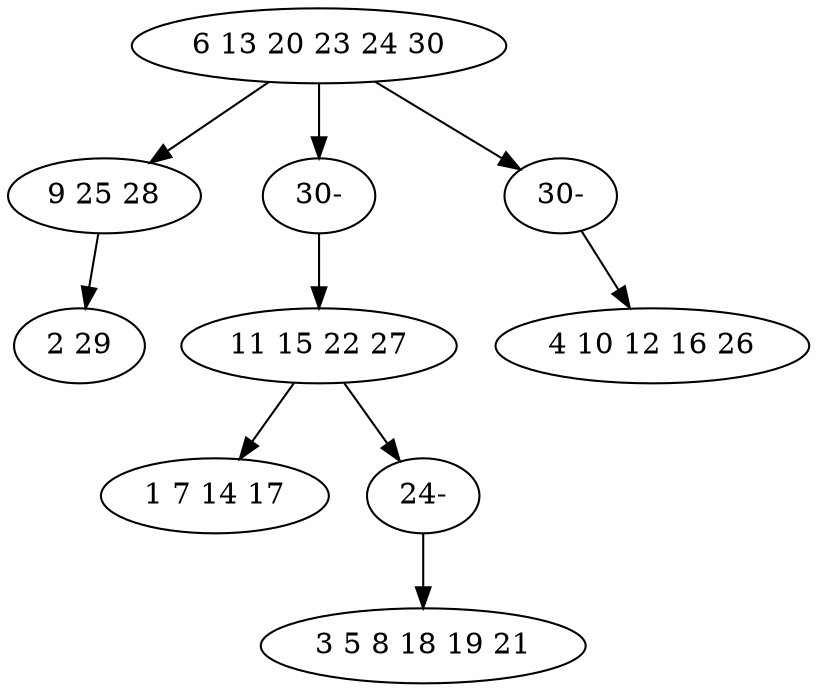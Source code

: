 digraph true_tree {
	"0" -> "1"
	"0" -> "8"
	"1" -> "3"
	"2" -> "4"
	"2" -> "9"
	"0" -> "7"
	"7" -> "6"
	"8" -> "2"
	"9" -> "5"
	"0" [label="6 13 20 23 24 30"];
	"1" [label="9 25 28"];
	"2" [label="11 15 22 27"];
	"3" [label="2 29"];
	"4" [label="1 7 14 17"];
	"5" [label="3 5 8 18 19 21"];
	"6" [label="4 10 12 16 26"];
	"7" [label="30-"];
	"8" [label="30-"];
	"9" [label="24-"];
}
